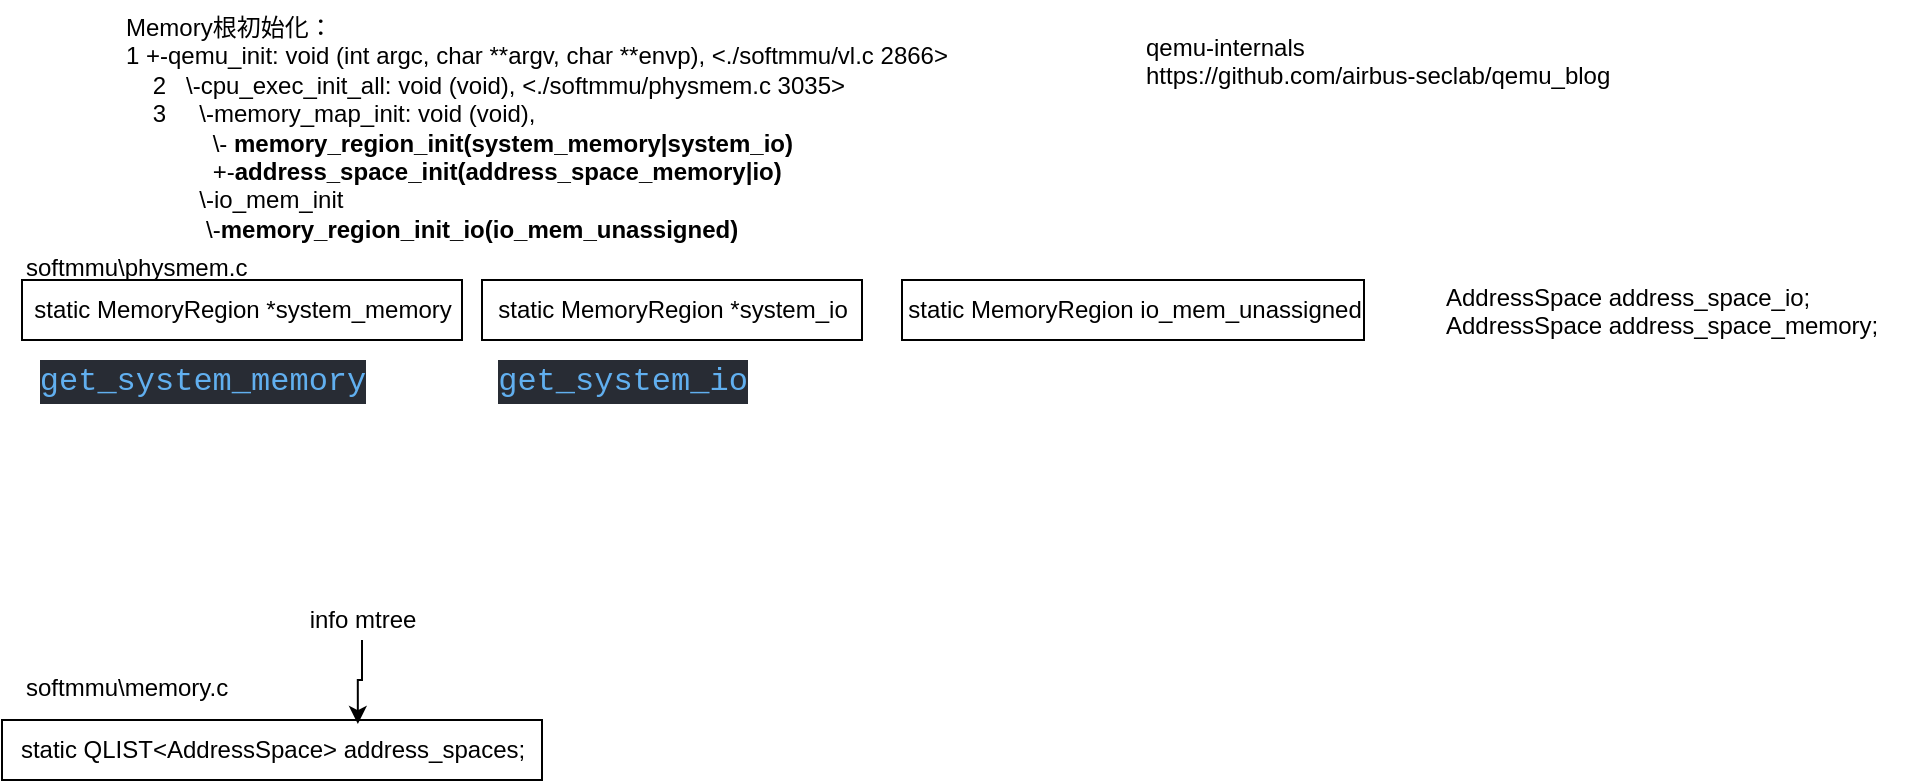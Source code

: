 <mxfile version="16.5.4" type="github">
  <diagram id="Z1-f5TAoEP9OV7cDx4_v" name="Page-1">
    <mxGraphModel dx="1422" dy="849" grid="1" gridSize="10" guides="1" tooltips="1" connect="1" arrows="1" fold="1" page="1" pageScale="1" pageWidth="827" pageHeight="1169" math="0" shadow="0">
      <root>
        <mxCell id="0" />
        <mxCell id="1" parent="0" />
        <mxCell id="lHg3y_46yC8aJabjndZl-2" value="static MemoryRegion *system_memory" style="html=1;" vertex="1" parent="1">
          <mxGeometry x="50" y="160" width="220" height="30" as="geometry" />
        </mxCell>
        <mxCell id="lHg3y_46yC8aJabjndZl-3" value="static MemoryRegion *system_io" style="html=1;" vertex="1" parent="1">
          <mxGeometry x="280" y="160" width="190" height="30" as="geometry" />
        </mxCell>
        <mxCell id="lHg3y_46yC8aJabjndZl-6" value="static MemoryRegion io_mem_unassigned" style="html=1;" vertex="1" parent="1">
          <mxGeometry x="490" y="160" width="231" height="30" as="geometry" />
        </mxCell>
        <mxCell id="lHg3y_46yC8aJabjndZl-7" value="Memory根初始化：&lt;br&gt;1 +-qemu_init: void (int argc, char **argv, char **envp), &amp;lt;./softmmu/vl.c 2866&amp;gt;&lt;br&gt;&amp;nbsp; &amp;nbsp; 2&amp;nbsp; &amp;nbsp;\-cpu_exec_init_all: void (void), &amp;lt;./softmmu/physmem.c 3035&amp;gt;&lt;br&gt;&amp;nbsp; &amp;nbsp; 3&amp;nbsp; &amp;nbsp; &amp;nbsp;\-memory_map_init: void (void),&lt;br&gt;&amp;nbsp; &amp;nbsp; &amp;nbsp; &amp;nbsp; &amp;nbsp; &amp;nbsp; &amp;nbsp;\-&amp;nbsp;&lt;b&gt;memory_region_init(system_memory|system_io)&lt;/b&gt;&lt;br&gt;&amp;nbsp; &amp;nbsp; &amp;nbsp; &amp;nbsp; &amp;nbsp; &amp;nbsp; &amp;nbsp;+-&lt;b&gt;address_space_init(address_space_memory|io)&lt;/b&gt;&lt;br&gt;&amp;nbsp; &amp;nbsp; &amp;nbsp; &amp;nbsp; &amp;nbsp; &amp;nbsp;\-io_mem_init&lt;br&gt;&amp;nbsp; &amp;nbsp; &amp;nbsp; &amp;nbsp; &amp;nbsp; &amp;nbsp; \-&lt;b&gt;memory_region_init_io(io_mem_unassigned)&lt;/b&gt;" style="text;whiteSpace=wrap;html=1;" vertex="1" parent="1">
          <mxGeometry x="100" y="20" width="440" height="120" as="geometry" />
        </mxCell>
        <mxCell id="lHg3y_46yC8aJabjndZl-8" value="AddressSpace address_space_io;&#xa;AddressSpace address_space_memory;" style="text;whiteSpace=wrap;html=1;" vertex="1" parent="1">
          <mxGeometry x="760" y="155" width="240" height="40" as="geometry" />
        </mxCell>
        <mxCell id="lHg3y_46yC8aJabjndZl-10" value="&lt;div style=&quot;color: rgb(187 , 187 , 187) ; background-color: rgb(40 , 44 , 52) ; font-family: &amp;#34;consolas&amp;#34; , &amp;#34;courier new&amp;#34; , monospace ; font-size: 16px ; line-height: 22px&quot;&gt;&lt;span style=&quot;color: #61afef&quot;&gt;get_system_memory&lt;/span&gt;&lt;/div&gt;" style="text;html=1;align=center;verticalAlign=middle;resizable=0;points=[];autosize=1;strokeColor=none;fillColor=none;" vertex="1" parent="1">
          <mxGeometry x="55" y="195" width="170" height="30" as="geometry" />
        </mxCell>
        <mxCell id="lHg3y_46yC8aJabjndZl-11" value="&lt;div style=&quot;color: rgb(187 , 187 , 187) ; background-color: rgb(40 , 44 , 52) ; font-family: &amp;#34;consolas&amp;#34; , &amp;#34;courier new&amp;#34; , monospace ; font-size: 16px ; line-height: 22px&quot;&gt;&lt;span style=&quot;color: #61afef&quot;&gt;get_system_io&lt;/span&gt;&lt;/div&gt;" style="text;html=1;align=center;verticalAlign=middle;resizable=0;points=[];autosize=1;strokeColor=none;fillColor=none;" vertex="1" parent="1">
          <mxGeometry x="285" y="195" width="130" height="30" as="geometry" />
        </mxCell>
        <mxCell id="lHg3y_46yC8aJabjndZl-12" value="softmmu\physmem.c" style="text;whiteSpace=wrap;html=1;" vertex="1" parent="1">
          <mxGeometry x="50" y="140" width="140" height="30" as="geometry" />
        </mxCell>
        <UserObject label="qemu-internals&lt;br&gt;https://github.com/airbus-seclab/qemu_blog" link="https://github.com/airbus-seclab/qemu_blog" id="lHg3y_46yC8aJabjndZl-13">
          <mxCell style="text;whiteSpace=wrap;html=1;" vertex="1" parent="1">
            <mxGeometry x="610" y="30" width="260" height="30" as="geometry" />
          </mxCell>
        </UserObject>
        <mxCell id="lHg3y_46yC8aJabjndZl-14" value="softmmu\memory.c" style="text;whiteSpace=wrap;html=1;" vertex="1" parent="1">
          <mxGeometry x="50" y="350" width="130" height="30" as="geometry" />
        </mxCell>
        <mxCell id="lHg3y_46yC8aJabjndZl-15" value="static QLIST&amp;lt;AddressSpace&amp;gt; address_spaces;" style="html=1;" vertex="1" parent="1">
          <mxGeometry x="40" y="380" width="270" height="30" as="geometry" />
        </mxCell>
        <mxCell id="lHg3y_46yC8aJabjndZl-17" style="edgeStyle=orthogonalEdgeStyle;rounded=0;orthogonalLoop=1;jettySize=auto;html=1;entryX=0.659;entryY=0.067;entryDx=0;entryDy=0;entryPerimeter=0;" edge="1" parent="1" source="lHg3y_46yC8aJabjndZl-16" target="lHg3y_46yC8aJabjndZl-15">
          <mxGeometry relative="1" as="geometry" />
        </mxCell>
        <mxCell id="lHg3y_46yC8aJabjndZl-16" value="info mtree" style="text;html=1;align=center;verticalAlign=middle;resizable=0;points=[];autosize=1;strokeColor=none;fillColor=none;" vertex="1" parent="1">
          <mxGeometry x="185" y="320" width="70" height="20" as="geometry" />
        </mxCell>
      </root>
    </mxGraphModel>
  </diagram>
</mxfile>
